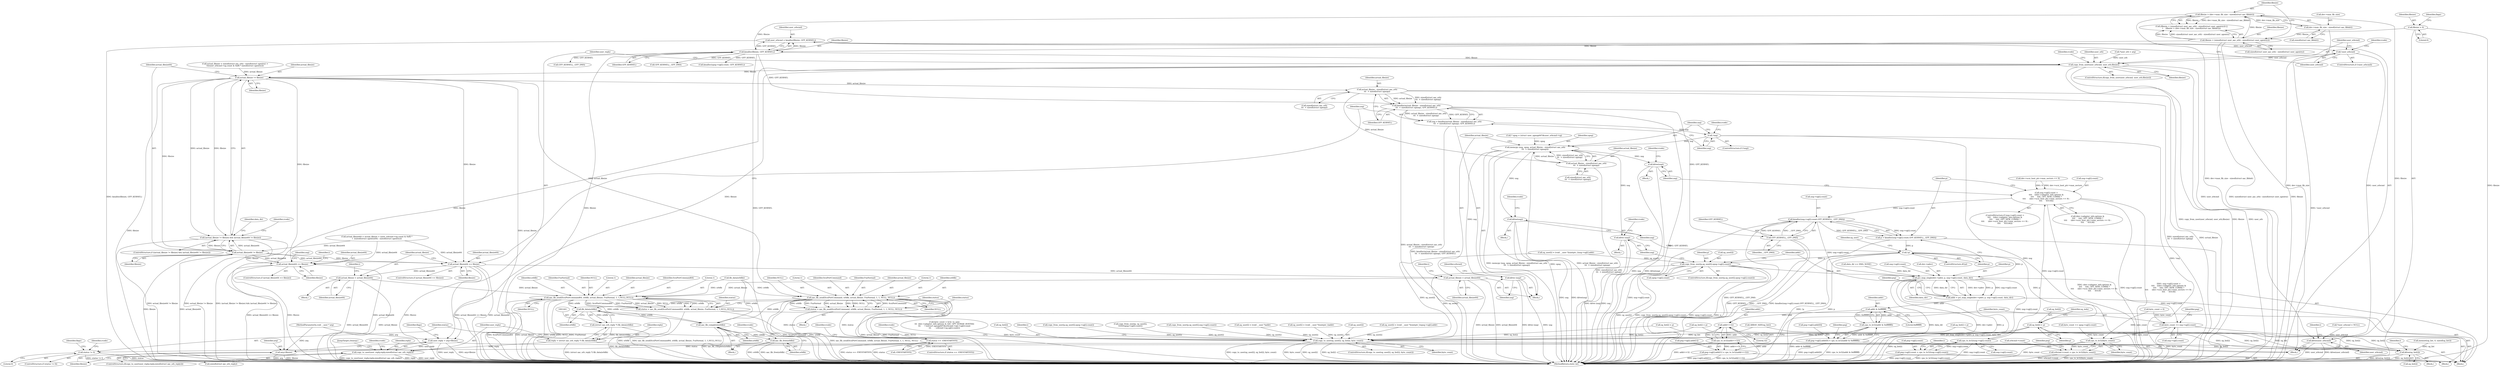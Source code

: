 digraph "0_linux_b4789b8e6be3151a955ade74872822f30e8cd914@API" {
"1000252" [label="(Call,user_srbcmd = kmalloc(fibsize, GFP_KERNEL))"];
"1000254" [label="(Call,kmalloc(fibsize, GFP_KERNEL))"];
"1000238" [label="(Call,fibsize > (dev->max_fib_size - sizeof(struct aac_fibhdr)))"];
"1000231" [label="(Call,fibsize < (sizeof(struct user_aac_srb) - sizeof(struct user_sgentry)))"];
"1000136" [label="(Call,fibsize = 0)"];
"1000240" [label="(Call,dev->max_fib_size - sizeof(struct aac_fibhdr))"];
"1000258" [label="(Call,!user_srbcmd)"];
"1000267" [label="(Call,copy_from_user(user_srbcmd, user_srb,fibsize))"];
"1000277" [label="(Call,user_reply = arg+fibsize)"];
"1001445" [label="(Call,copy_to_user(user_reply,reply,sizeof(struct aac_srb_reply)))"];
"1000279" [label="(Call,arg+fibsize)"];
"1000432" [label="(Call,actual_fibsize != fibsize)"];
"1000431" [label="(Call,(actual_fibsize != fibsize) && (actual_fibsize64 != fibsize))"];
"1000435" [label="(Call,actual_fibsize64 != fibsize)"];
"1000491" [label="(Call,actual_fibsize64 == fibsize)"];
"1000495" [label="(Call,actual_fibsize = actual_fibsize64)"];
"1000944" [label="(Call,aac_fib_send(ScsiPortCommand64, srbfib, actual_fibsize, FsaNormal, 1, 1,NULL,NULL))"];
"1000942" [label="(Call,status = aac_fib_send(ScsiPortCommand64, srbfib, actual_fibsize, FsaNormal, 1, 1,NULL,NULL))"];
"1001356" [label="(Call,status == -ERESTARTSYS)"];
"1001367" [label="(Call,status != 0)"];
"1001442" [label="(Call,fib_data(srbfib))"];
"1001440" [label="(Call,(struct aac_srb_reply *) fib_data(srbfib))"];
"1001438" [label="(Call,reply = (struct aac_srb_reply *) fib_data(srbfib))"];
"1001479" [label="(Call,aac_fib_complete(srbfib))"];
"1001481" [label="(Call,aac_fib_free(srbfib))"];
"1000735" [label="(Call,actual_fibsize = actual_fibsize64)"];
"1000970" [label="(Call,actual_fibsize64 == fibsize)"];
"1000708" [label="(Call,actual_fibsize - sizeof(struct aac_srb)\n\t\t\t  + sizeof(struct sgmap))"];
"1000707" [label="(Call,kmalloc(actual_fibsize - sizeof(struct aac_srb)\n\t\t\t  + sizeof(struct sgmap), GFP_KERNEL))"];
"1000705" [label="(Call,usg = kmalloc(actual_fibsize - sizeof(struct aac_srb)\n\t\t\t  + sizeof(struct sgmap), GFP_KERNEL))"];
"1000717" [label="(Call,!usg)"];
"1000725" [label="(Call,memcpy (usg, upsg, actual_fibsize - sizeof(struct aac_srb)\n\t\t\t  + sizeof(struct sgmap)))"];
"1000778" [label="(Call,kfree(usg))"];
"1000802" [label="(Call,kfree(usg))"];
"1000851" [label="(Call,kfree (usg))"];
"1000926" [label="(Call,kfree (usg))"];
"1000795" [label="(Call,GFP_KERNEL|__GFP_DMA)"];
"1000787" [label="(Call,kmalloc(usg->sg[i].count,GFP_KERNEL|__GFP_DMA))"];
"1000785" [label="(Call,p = kmalloc(usg->sg[i].count,GFP_KERNEL|__GFP_DMA))"];
"1000799" [label="(Call,!p)"];
"1000824" [label="(Call,sg_list[i] = p)"];
"1001424" [label="(Call,copy_to_user(sg_user[i], sg_list[i], byte_count))"];
"1001469" [label="(Call,kfree(sg_list[i]))"];
"1000838" [label="(Call,copy_from_user(p,sg_user[i],upsg->sg[i].count))"];
"1000860" [label="(Call,pci_map_single(dev->pdev, p, usg->sg[i].count, data_dir))"];
"1000858" [label="(Call,addr = pci_map_single(dev->pdev, p, usg->sg[i].count, data_dir))"];
"1000884" [label="(Call,addr & 0xffffffff)"];
"1000883" [label="(Call,cpu_to_le32(addr & 0xffffffff))"];
"1000873" [label="(Call,psg->sg[i].addr[0] = cpu_to_le32(addr & 0xffffffff))"];
"1000898" [label="(Call,addr>>32)"];
"1000897" [label="(Call,cpu_to_le32(addr>>32))"];
"1000887" [label="(Call,psg->sg[i].addr[1] = cpu_to_le32(addr>>32))"];
"1000901" [label="(Call,byte_count += usg->sg[i].count)"];
"1000932" [label="(Call,cpu_to_le32(byte_count))"];
"1000928" [label="(Call,srbcmd->count = cpu_to_le32(byte_count))"];
"1000918" [label="(Call,cpu_to_le32(usg->sg[i].count))"];
"1000753" [label="(Call,usg->sg[i].count >\n\t\t\t\t    ((dev->adapter_info.options &\n\t\t\t\t     AAC_OPT_NEW_COMM) ?\n\t\t\t\t      (dev->scsi_host_ptr->max_sectors << 9) :\n\t\t\t\t      65536))"];
"1000910" [label="(Call,psg->sg[i].count = cpu_to_le32(usg->sg[i].count))"];
"1000728" [label="(Call,actual_fibsize - sizeof(struct aac_srb)\n\t\t\t  + sizeof(struct sgmap))"];
"1001346" [label="(Call,aac_fib_send(ScsiPortCommand, srbfib, actual_fibsize, FsaNormal, 1, 1, NULL, NULL))"];
"1001344" [label="(Call,status = aac_fib_send(ScsiPortCommand, srbfib, actual_fibsize, FsaNormal, 1, 1, NULL, NULL))"];
"1001457" [label="(Call,kfree(user_srbcmd))"];
"1000976" [label="(Identifier,usg)"];
"1000761" [label="(Call,(dev->adapter_info.options &\n\t\t\t\t     AAC_OPT_NEW_COMM) ?\n\t\t\t\t      (dev->scsi_host_ptr->max_sectors << 9) :\n\t\t\t\t      65536)"];
"1000230" [label="(Call,(fibsize < (sizeof(struct user_aac_srb) - sizeof(struct user_sgentry))) ||\n\t    (fibsize > (dev->max_fib_size - sizeof(struct aac_fibhdr))))"];
"1000490" [label="(ControlStructure,if (actual_fibsize64 == fibsize))"];
"1000753" [label="(Call,usg->sg[i].count >\n\t\t\t\t    ((dev->adapter_info.options &\n\t\t\t\t     AAC_OPT_NEW_COMM) ?\n\t\t\t\t      (dev->scsi_host_ptr->max_sectors << 9) :\n\t\t\t\t      65536))"];
"1000232" [label="(Identifier,fibsize)"];
"1001351" [label="(Literal,1)"];
"1000256" [label="(Identifier,GFP_KERNEL)"];
"1000141" [label="(Identifier,flags)"];
"1001452" [label="(Identifier,rcode)"];
"1000267" [label="(Call,copy_from_user(user_srbcmd, user_srb,fibsize))"];
"1000801" [label="(Block,)"];
"1000850" [label="(Block,)"];
"1000969" [label="(ControlStructure,if (actual_fibsize64 == fibsize))"];
"1000839" [label="(Identifier,p)"];
"1000777" [label="(Block,)"];
"1000811" [label="(Identifier,sg_user)"];
"1000703" [label="(Block,)"];
"1000206" [label="(Call,fib_data(srbfib))"];
"1000902" [label="(Identifier,byte_count)"];
"1001378" [label="(Identifier,flags)"];
"1000437" [label="(Identifier,fibsize)"];
"1001362" [label="(Identifier,rcode)"];
"1000717" [label="(Call,!usg)"];
"1000258" [label="(Call,!user_srbcmd)"];
"1000252" [label="(Call,user_srbcmd = kmalloc(fibsize, GFP_KERNEL))"];
"1000843" [label="(Call,upsg->sg[i].count)"];
"1001368" [label="(Identifier,status)"];
"1000926" [label="(Call,kfree (usg))"];
"1001468" [label="(Block,)"];
"1000130" [label="(Call,*user_srb = arg)"];
"1000495" [label="(Call,actual_fibsize = actual_fibsize64)"];
"1000500" [label="(Identifier,i)"];
"1000954" [label="(Block,)"];
"1000728" [label="(Call,actual_fibsize - sizeof(struct aac_srb)\n\t\t\t  + sizeof(struct sgmap))"];
"1001470" [label="(Call,sg_list[i])"];
"1000840" [label="(Call,sg_user[i])"];
"1000769" [label="(Call,dev->scsi_host_ptr->max_sectors << 9)"];
"1000903" [label="(Call,usg->sg[i].count)"];
"1000395" [label="(Call,actual_fibsize = sizeof(struct aac_srb) - sizeof(struct sgentry) +\n\t\t((user_srbcmd->sg.count & 0xff) * sizeof(struct sgentry)))"];
"1000266" [label="(ControlStructure,if(copy_from_user(user_srbcmd, user_srb,fibsize)))"];
"1000241" [label="(Call,dev->max_fib_size)"];
"1001262" [label="(Call,copy_from_user(p, sg_user[i],\n\t\t\t\t\t\t\tupsg->sg[i].count))"];
"1000716" [label="(ControlStructure,if (!usg))"];
"1001428" [label="(Call,sg_list[i])"];
"1000800" [label="(Identifier,p)"];
"1001443" [label="(Identifier,srbfib)"];
"1000830" [label="(Identifier,sg_indx)"];
"1000947" [label="(Identifier,actual_fibsize)"];
"1000460" [label="(Call,byte_count = 0)"];
"1000553" [label="(Call,GFP_KERNEL|__GFP_DMA)"];
"1000137" [label="(Identifier,fibsize)"];
"1000901" [label="(Call,byte_count += usg->sg[i].count)"];
"1000883" [label="(Call,cpu_to_le32(addr & 0xffffffff))"];
"1000231" [label="(Call,fibsize < (sizeof(struct user_aac_srb) - sizeof(struct user_sgentry)))"];
"1000239" [label="(Identifier,fibsize)"];
"1001372" [label="(Identifier,rcode)"];
"1000952" [label="(Identifier,NULL)"];
"1000797" [label="(Identifier,__GFP_DMA)"];
"1000473" [label="(Call,* upsg = (struct user_sgmap64*)&user_srbcmd->sg)"];
"1001438" [label="(Call,reply = (struct aac_srb_reply *) fib_data(srbfib))"];
"1000270" [label="(Identifier,fibsize)"];
"1001366" [label="(ControlStructure,if (status != 0))"];
"1000887" [label="(Call,psg->sg[i].addr[1] = cpu_to_le32(addr>>32))"];
"1000824" [label="(Call,sg_list[i] = p)"];
"1000918" [label="(Call,cpu_to_le32(usg->sg[i].count))"];
"1000126" [label="(Call,*user_srbcmd = NULL)"];
"1000872" [label="(Identifier,data_dir)"];
"1000852" [label="(Identifier,usg)"];
"1000858" [label="(Call,addr = pci_map_single(dev->pdev, p, usg->sg[i].count, data_dir))"];
"1000735" [label="(Call,actual_fibsize = actual_fibsize64)"];
"1001467" [label="(Identifier,i)"];
"1000809" [label="(Call,sg_user[i] = (void __user *)(uintptr_t)usg->sg[i].addr)"];
"1001447" [label="(Identifier,reply)"];
"1001248" [label="(Call,sg_list[i] = p)"];
"1000873" [label="(Call,psg->sg[i].addr[0] = cpu_to_le32(addr & 0xffffffff))"];
"1000885" [label="(Identifier,addr)"];
"1000255" [label="(Identifier,fibsize)"];
"1001457" [label="(Call,kfree(user_srbcmd))"];
"1001448" [label="(Call,sizeof(struct aac_srb_reply))"];
"1000435" [label="(Call,actual_fibsize64 != fibsize)"];
"1000726" [label="(Identifier,usg)"];
"1001423" [label="(ControlStructure,if(copy_to_user(sg_user[i], sg_list[i], byte_count)))"];
"1000754" [label="(Call,usg->sg[i].count)"];
"1000860" [label="(Call,pci_map_single(dev->pdev, p, usg->sg[i].count, data_dir))"];
"1000706" [label="(Identifier,usg)"];
"1000434" [label="(Identifier,fibsize)"];
"1001344" [label="(Call,status = aac_fib_send(ScsiPortCommand, srbfib, actual_fibsize, FsaNormal, 1, 1, NULL, NULL))"];
"1000727" [label="(Identifier,upsg)"];
"1000436" [label="(Identifier,actual_fibsize64)"];
"1000945" [label="(Identifier,ScsiPortCommand64)"];
"1001456" [label="(JumpTarget,cleanup:)"];
"1001170" [label="(Identifier,i)"];
"1000892" [label="(Identifier,psg)"];
"1000278" [label="(Identifier,user_reply)"];
"1000269" [label="(Identifier,user_srb)"];
"1000950" [label="(Literal,1)"];
"1001391" [label="(Call,byte_count = le32_to_cpu(\n\t\t\t  (dev->adapter_info.options & AAC_OPT_SGMAP_HOST64)\n\t\t\t      ? ((struct sgmap64*)&srbcmd->sg)->sg[i].count\n\t\t\t      : srbcmd->sg.sg[i].count))"];
"1000240" [label="(Call,dev->max_fib_size - sizeof(struct aac_fibhdr))"];
"1001348" [label="(Identifier,srbfib)"];
"1000707" [label="(Call,kmalloc(actual_fibsize - sizeof(struct aac_srb)\n\t\t\t  + sizeof(struct sgmap), GFP_KERNEL))"];
"1000971" [label="(Identifier,actual_fibsize64)"];
"1000718" [label="(Identifier,usg)"];
"1000752" [label="(ControlStructure,if (usg->sg[i].count >\n\t\t\t\t    ((dev->adapter_info.options &\n\t\t\t\t     AAC_OPT_NEW_COMM) ?\n\t\t\t\t      (dev->scsi_host_ptr->max_sectors << 9) :\n\t\t\t\t      65536)))"];
"1000927" [label="(Identifier,usg)"];
"1000433" [label="(Identifier,actual_fibsize)"];
"1000825" [label="(Call,sg_list[i])"];
"1001215" [label="(Call,kmalloc(upsg->sg[i].count, GFP_KERNEL))"];
"1001035" [label="(Call,GFP_KERNEL|__GFP_DMA)"];
"1001356" [label="(Call,status == -ERESTARTSYS)"];
"1000779" [label="(Identifier,usg)"];
"1000878" [label="(Identifier,psg)"];
"1000884" [label="(Call,addr & 0xffffffff)"];
"1000919" [label="(Call,usg->sg[i].count)"];
"1001345" [label="(Identifier,status)"];
"1000208" [label="(Call,memset(sg_list, 0, sizeof(sg_list)))"];
"1000859" [label="(Identifier,addr)"];
"1000725" [label="(Call,memcpy (usg, upsg, actual_fibsize - sizeof(struct aac_srb)\n\t\t\t  + sizeof(struct sgmap)))"];
"1000932" [label="(Call,cpu_to_le32(byte_count))"];
"1000864" [label="(Identifier,p)"];
"1000802" [label="(Call,kfree(usg))"];
"1001481" [label="(Call,aac_fib_free(srbfib))"];
"1000602" [label="(Call,sg_list[i] = p)"];
"1000492" [label="(Identifier,actual_fibsize64)"];
"1000928" [label="(Call,srbcmd->count = cpu_to_le32(byte_count))"];
"1000244" [label="(Call,sizeof(struct aac_fibhdr))"];
"1000748" [label="(Identifier,i)"];
"1001444" [label="(ControlStructure,if(copy_to_user(user_reply,reply,sizeof(struct aac_srb_reply))))"];
"1000233" [label="(Call,sizeof(struct user_aac_srb) - sizeof(struct user_sgentry))"];
"1001353" [label="(Identifier,NULL)"];
"1001484" [label="(Identifier,rcode)"];
"1001389" [label="(Identifier,i)"];
"1000874" [label="(Call,psg->sg[i].addr[0])"];
"1000886" [label="(Literal,0xffffffff)"];
"1000447" [label="(Identifier,data_dir)"];
"1000493" [label="(Identifier,fibsize)"];
"1000828" [label="(Identifier,p)"];
"1000283" [label="(Identifier,flags)"];
"1000497" [label="(Identifier,actual_fibsize64)"];
"1000431" [label="(Call,(actual_fibsize != fibsize) && (actual_fibsize64 != fibsize))"];
"1000277" [label="(Call,user_reply = arg+fibsize)"];
"1000446" [label="(Call,data_dir == DMA_NONE)"];
"1000737" [label="(Identifier,actual_fibsize64)"];
"1000710" [label="(Call,sizeof(struct aac_srb)\n\t\t\t  + sizeof(struct sgmap))"];
"1000942" [label="(Call,status = aac_fib_send(ScsiPortCommand64, srbfib, actual_fibsize, FsaNormal, 1, 1,NULL,NULL))"];
"1001458" [label="(Identifier,user_srbcmd)"];
"1001445" [label="(Call,copy_to_user(user_reply,reply,sizeof(struct aac_srb_reply)))"];
"1000494" [label="(Block,)"];
"1001357" [label="(Identifier,status)"];
"1000709" [label="(Identifier,actual_fibsize)"];
"1000749" [label="(Block,)"];
"1000616" [label="(Call,copy_from_user(p,sg_user[i],upsg->sg[i].count))"];
"1001358" [label="(Call,-ERESTARTSYS)"];
"1000788" [label="(Call,usg->sg[i].count)"];
"1000787" [label="(Call,kmalloc(usg->sg[i].count,GFP_KERNEL|__GFP_DMA))"];
"1000268" [label="(Identifier,user_srbcmd)"];
"1000238" [label="(Call,fibsize > (dev->max_fib_size - sizeof(struct aac_fibhdr)))"];
"1000838" [label="(Call,copy_from_user(p,sg_user[i],upsg->sg[i].count))"];
"1001446" [label="(Identifier,user_reply)"];
"1000262" [label="(Identifier,rcode)"];
"1000387" [label="(Call,ARRAY_SIZE(sg_list))"];
"1000946" [label="(Identifier,srbfib)"];
"1001096" [label="(Call,copy_from_user(p,sg_user[i],usg->sg[i].count))"];
"1001482" [label="(Identifier,srbfib)"];
"1000795" [label="(Call,GFP_KERNEL|__GFP_DMA)"];
"1001352" [label="(Literal,1)"];
"1000259" [label="(Identifier,user_srbcmd)"];
"1000257" [label="(ControlStructure,if (!user_srbcmd))"];
"1000914" [label="(Identifier,psg)"];
"1001347" [label="(Identifier,ScsiPortCommand)"];
"1001439" [label="(Identifier,reply)"];
"1000136" [label="(Call,fibsize = 0)"];
"1000888" [label="(Call,psg->sg[i].addr[1])"];
"1001350" [label="(Identifier,FsaNormal)"];
"1000273" [label="(Identifier,rcode)"];
"1001082" [label="(Call,sg_list[i] = p)"];
"1000854" [label="(Identifier,rcode)"];
"1000897" [label="(Call,cpu_to_le32(addr>>32))"];
"1000279" [label="(Call,arg+fibsize)"];
"1000491" [label="(Call,actual_fibsize64 == fibsize)"];
"1000471" [label="(Block,)"];
"1001075" [label="(Call,sg_user[i] = (void __user *)addr)"];
"1001461" [label="(Identifier,i)"];
"1000118" [label="(Block,)"];
"1000805" [label="(Identifier,rcode)"];
"1000281" [label="(Identifier,fibsize)"];
"1001369" [label="(Literal,0)"];
"1000936" [label="(Identifier,psg)"];
"1000803" [label="(Identifier,usg)"];
"1000778" [label="(Call,kfree(usg))"];
"1000138" [label="(Literal,0)"];
"1000944" [label="(Call,aac_fib_send(ScsiPortCommand64, srbfib, actual_fibsize, FsaNormal, 1, 1,NULL,NULL))"];
"1001424" [label="(Call,copy_to_user(sg_user[i], sg_list[i], byte_count))"];
"1001478" [label="(Block,)"];
"1000798" [label="(ControlStructure,if(!p))"];
"1000898" [label="(Call,addr>>32)"];
"1000593" [label="(Call,sg_user[i] = (void __user *)(uintptr_t)addr)"];
"1000413" [label="(Call,actual_fibsize64 = actual_fibsize + (user_srbcmd->sg.count & 0xff) *\n\t  (sizeof(struct sgentry64) - sizeof(struct sgentry)))"];
"1001349" [label="(Identifier,actual_fibsize)"];
"1001469" [label="(Call,kfree(sg_list[i]))"];
"1000496" [label="(Identifier,actual_fibsize)"];
"1000796" [label="(Identifier,GFP_KERNEL)"];
"1000900" [label="(Literal,32)"];
"1001431" [label="(Identifier,byte_count)"];
"1000948" [label="(Identifier,FsaNormal)"];
"1001479" [label="(Call,aac_fib_complete(srbfib))"];
"1000930" [label="(Identifier,srbcmd)"];
"1001346" [label="(Call,aac_fib_send(ScsiPortCommand, srbfib, actual_fibsize, FsaNormal, 1, 1, NULL, NULL))"];
"1000837" [label="(ControlStructure,if(copy_from_user(p,sg_user[i],upsg->sg[i].count)))"];
"1000929" [label="(Call,srbcmd->count)"];
"1001440" [label="(Call,(struct aac_srb_reply *) fib_data(srbfib))"];
"1000972" [label="(Identifier,fibsize)"];
"1000851" [label="(Call,kfree (usg))"];
"1000865" [label="(Call,usg->sg[i].count)"];
"1000910" [label="(Call,psg->sg[i].count = cpu_to_le32(usg->sg[i].count))"];
"1000280" [label="(Identifier,arg)"];
"1000740" [label="(Identifier,i)"];
"1001425" [label="(Call,sg_user[i])"];
"1001442" [label="(Call,fib_data(srbfib))"];
"1000786" [label="(Identifier,p)"];
"1001485" [label="(MethodReturn,static int)"];
"1001355" [label="(ControlStructure,if (status == -ERESTARTSYS))"];
"1000253" [label="(Identifier,user_srbcmd)"];
"1000117" [label="(MethodParameterIn,void __user * arg)"];
"1000736" [label="(Identifier,actual_fibsize)"];
"1000799" [label="(Call,!p)"];
"1001354" [label="(Identifier,NULL)"];
"1001367" [label="(Call,status != 0)"];
"1000785" [label="(Call,p = kmalloc(usg->sg[i].count,GFP_KERNEL|__GFP_DMA))"];
"1000254" [label="(Call,kmalloc(fibsize, GFP_KERNEL))"];
"1001233" [label="(Call,sg_user[i] = (void __user *)(uintptr_t)upsg->sg[i].addr)"];
"1000705" [label="(Call,usg = kmalloc(actual_fibsize - sizeof(struct aac_srb)\n\t\t\t  + sizeof(struct sgmap), GFP_KERNEL))"];
"1001434" [label="(Identifier,rcode)"];
"1000440" [label="(Identifier,rcode)"];
"1000677" [label="(Call,byte_count += upsg->sg[i].count)"];
"1000970" [label="(Call,actual_fibsize64 == fibsize)"];
"1000943" [label="(Identifier,status)"];
"1000729" [label="(Identifier,actual_fibsize)"];
"1000933" [label="(Identifier,byte_count)"];
"1000911" [label="(Call,psg->sg[i].count)"];
"1000899" [label="(Identifier,addr)"];
"1000861" [label="(Call,dev->pdev)"];
"1000730" [label="(Call,sizeof(struct aac_srb)\n\t\t\t  + sizeof(struct sgmap))"];
"1000430" [label="(ControlStructure,if ((actual_fibsize != fibsize) && (actual_fibsize64 != fibsize)))"];
"1000951" [label="(Identifier,NULL)"];
"1000715" [label="(Identifier,GFP_KERNEL)"];
"1001480" [label="(Identifier,srbfib)"];
"1000721" [label="(Identifier,rcode)"];
"1000781" [label="(Identifier,rcode)"];
"1000432" [label="(Call,actual_fibsize != fibsize)"];
"1000949" [label="(Literal,1)"];
"1000708" [label="(Call,actual_fibsize - sizeof(struct aac_srb)\n\t\t\t  + sizeof(struct sgmap))"];
"1000252" -> "1000118"  [label="AST: "];
"1000252" -> "1000254"  [label="CFG: "];
"1000253" -> "1000252"  [label="AST: "];
"1000254" -> "1000252"  [label="AST: "];
"1000259" -> "1000252"  [label="CFG: "];
"1000252" -> "1001485"  [label="DDG: kmalloc(fibsize, GFP_KERNEL)"];
"1000254" -> "1000252"  [label="DDG: fibsize"];
"1000254" -> "1000252"  [label="DDG: GFP_KERNEL"];
"1000252" -> "1000258"  [label="DDG: user_srbcmd"];
"1000254" -> "1000256"  [label="CFG: "];
"1000255" -> "1000254"  [label="AST: "];
"1000256" -> "1000254"  [label="AST: "];
"1000254" -> "1001485"  [label="DDG: fibsize"];
"1000254" -> "1001485"  [label="DDG: GFP_KERNEL"];
"1000238" -> "1000254"  [label="DDG: fibsize"];
"1000231" -> "1000254"  [label="DDG: fibsize"];
"1000254" -> "1000267"  [label="DDG: fibsize"];
"1000254" -> "1000553"  [label="DDG: GFP_KERNEL"];
"1000254" -> "1000707"  [label="DDG: GFP_KERNEL"];
"1000254" -> "1001035"  [label="DDG: GFP_KERNEL"];
"1000254" -> "1001215"  [label="DDG: GFP_KERNEL"];
"1000238" -> "1000230"  [label="AST: "];
"1000238" -> "1000240"  [label="CFG: "];
"1000239" -> "1000238"  [label="AST: "];
"1000240" -> "1000238"  [label="AST: "];
"1000230" -> "1000238"  [label="CFG: "];
"1000238" -> "1001485"  [label="DDG: fibsize"];
"1000238" -> "1001485"  [label="DDG: dev->max_fib_size - sizeof(struct aac_fibhdr)"];
"1000238" -> "1000230"  [label="DDG: fibsize"];
"1000238" -> "1000230"  [label="DDG: dev->max_fib_size - sizeof(struct aac_fibhdr)"];
"1000231" -> "1000238"  [label="DDG: fibsize"];
"1000240" -> "1000238"  [label="DDG: dev->max_fib_size"];
"1000231" -> "1000230"  [label="AST: "];
"1000231" -> "1000233"  [label="CFG: "];
"1000232" -> "1000231"  [label="AST: "];
"1000233" -> "1000231"  [label="AST: "];
"1000239" -> "1000231"  [label="CFG: "];
"1000230" -> "1000231"  [label="CFG: "];
"1000231" -> "1001485"  [label="DDG: sizeof(struct user_aac_srb) - sizeof(struct user_sgentry)"];
"1000231" -> "1001485"  [label="DDG: fibsize"];
"1000231" -> "1000230"  [label="DDG: fibsize"];
"1000231" -> "1000230"  [label="DDG: sizeof(struct user_aac_srb) - sizeof(struct user_sgentry)"];
"1000136" -> "1000231"  [label="DDG: fibsize"];
"1000136" -> "1000118"  [label="AST: "];
"1000136" -> "1000138"  [label="CFG: "];
"1000137" -> "1000136"  [label="AST: "];
"1000138" -> "1000136"  [label="AST: "];
"1000141" -> "1000136"  [label="CFG: "];
"1000136" -> "1001485"  [label="DDG: fibsize"];
"1000240" -> "1000244"  [label="CFG: "];
"1000241" -> "1000240"  [label="AST: "];
"1000244" -> "1000240"  [label="AST: "];
"1000240" -> "1001485"  [label="DDG: dev->max_fib_size"];
"1000258" -> "1000257"  [label="AST: "];
"1000258" -> "1000259"  [label="CFG: "];
"1000259" -> "1000258"  [label="AST: "];
"1000262" -> "1000258"  [label="CFG: "];
"1000268" -> "1000258"  [label="CFG: "];
"1000258" -> "1001485"  [label="DDG: !user_srbcmd"];
"1000258" -> "1000267"  [label="DDG: user_srbcmd"];
"1000258" -> "1001457"  [label="DDG: user_srbcmd"];
"1000267" -> "1000266"  [label="AST: "];
"1000267" -> "1000270"  [label="CFG: "];
"1000268" -> "1000267"  [label="AST: "];
"1000269" -> "1000267"  [label="AST: "];
"1000270" -> "1000267"  [label="AST: "];
"1000273" -> "1000267"  [label="CFG: "];
"1000278" -> "1000267"  [label="CFG: "];
"1000267" -> "1001485"  [label="DDG: user_srb"];
"1000267" -> "1001485"  [label="DDG: copy_from_user(user_srbcmd, user_srb,fibsize)"];
"1000267" -> "1001485"  [label="DDG: fibsize"];
"1000130" -> "1000267"  [label="DDG: user_srb"];
"1000267" -> "1000277"  [label="DDG: fibsize"];
"1000267" -> "1000279"  [label="DDG: fibsize"];
"1000267" -> "1000432"  [label="DDG: fibsize"];
"1000267" -> "1001457"  [label="DDG: user_srbcmd"];
"1000277" -> "1000118"  [label="AST: "];
"1000277" -> "1000279"  [label="CFG: "];
"1000278" -> "1000277"  [label="AST: "];
"1000279" -> "1000277"  [label="AST: "];
"1000283" -> "1000277"  [label="CFG: "];
"1000277" -> "1001485"  [label="DDG: user_reply"];
"1000277" -> "1001485"  [label="DDG: arg+fibsize"];
"1000117" -> "1000277"  [label="DDG: arg"];
"1000277" -> "1001445"  [label="DDG: user_reply"];
"1001445" -> "1001444"  [label="AST: "];
"1001445" -> "1001448"  [label="CFG: "];
"1001446" -> "1001445"  [label="AST: "];
"1001447" -> "1001445"  [label="AST: "];
"1001448" -> "1001445"  [label="AST: "];
"1001452" -> "1001445"  [label="CFG: "];
"1001456" -> "1001445"  [label="CFG: "];
"1001445" -> "1001485"  [label="DDG: copy_to_user(user_reply,reply,sizeof(struct aac_srb_reply))"];
"1001445" -> "1001485"  [label="DDG: reply"];
"1001445" -> "1001485"  [label="DDG: user_reply"];
"1001438" -> "1001445"  [label="DDG: reply"];
"1000279" -> "1000281"  [label="CFG: "];
"1000280" -> "1000279"  [label="AST: "];
"1000281" -> "1000279"  [label="AST: "];
"1000279" -> "1001485"  [label="DDG: arg"];
"1000279" -> "1001485"  [label="DDG: fibsize"];
"1000117" -> "1000279"  [label="DDG: arg"];
"1000432" -> "1000431"  [label="AST: "];
"1000432" -> "1000434"  [label="CFG: "];
"1000433" -> "1000432"  [label="AST: "];
"1000434" -> "1000432"  [label="AST: "];
"1000436" -> "1000432"  [label="CFG: "];
"1000431" -> "1000432"  [label="CFG: "];
"1000432" -> "1001485"  [label="DDG: fibsize"];
"1000432" -> "1001485"  [label="DDG: actual_fibsize"];
"1000432" -> "1000431"  [label="DDG: actual_fibsize"];
"1000432" -> "1000431"  [label="DDG: fibsize"];
"1000395" -> "1000432"  [label="DDG: actual_fibsize"];
"1000432" -> "1000435"  [label="DDG: fibsize"];
"1000432" -> "1000491"  [label="DDG: fibsize"];
"1000432" -> "1000708"  [label="DDG: actual_fibsize"];
"1000432" -> "1000970"  [label="DDG: fibsize"];
"1000432" -> "1001346"  [label="DDG: actual_fibsize"];
"1000431" -> "1000430"  [label="AST: "];
"1000431" -> "1000435"  [label="CFG: "];
"1000435" -> "1000431"  [label="AST: "];
"1000440" -> "1000431"  [label="CFG: "];
"1000447" -> "1000431"  [label="CFG: "];
"1000431" -> "1001485"  [label="DDG: actual_fibsize != fibsize"];
"1000431" -> "1001485"  [label="DDG: (actual_fibsize != fibsize) && (actual_fibsize64 != fibsize)"];
"1000431" -> "1001485"  [label="DDG: actual_fibsize64 != fibsize"];
"1000435" -> "1000431"  [label="DDG: actual_fibsize64"];
"1000435" -> "1000431"  [label="DDG: fibsize"];
"1000435" -> "1000437"  [label="CFG: "];
"1000436" -> "1000435"  [label="AST: "];
"1000437" -> "1000435"  [label="AST: "];
"1000435" -> "1001485"  [label="DDG: actual_fibsize64"];
"1000435" -> "1001485"  [label="DDG: fibsize"];
"1000413" -> "1000435"  [label="DDG: actual_fibsize64"];
"1000435" -> "1000491"  [label="DDG: actual_fibsize64"];
"1000435" -> "1000491"  [label="DDG: fibsize"];
"1000435" -> "1000970"  [label="DDG: actual_fibsize64"];
"1000435" -> "1000970"  [label="DDG: fibsize"];
"1000491" -> "1000490"  [label="AST: "];
"1000491" -> "1000493"  [label="CFG: "];
"1000492" -> "1000491"  [label="AST: "];
"1000493" -> "1000491"  [label="AST: "];
"1000496" -> "1000491"  [label="CFG: "];
"1000706" -> "1000491"  [label="CFG: "];
"1000491" -> "1001485"  [label="DDG: fibsize"];
"1000491" -> "1001485"  [label="DDG: actual_fibsize64 == fibsize"];
"1000491" -> "1001485"  [label="DDG: actual_fibsize64"];
"1000413" -> "1000491"  [label="DDG: actual_fibsize64"];
"1000491" -> "1000495"  [label="DDG: actual_fibsize64"];
"1000491" -> "1000735"  [label="DDG: actual_fibsize64"];
"1000495" -> "1000494"  [label="AST: "];
"1000495" -> "1000497"  [label="CFG: "];
"1000496" -> "1000495"  [label="AST: "];
"1000497" -> "1000495"  [label="AST: "];
"1000500" -> "1000495"  [label="CFG: "];
"1000495" -> "1001485"  [label="DDG: actual_fibsize"];
"1000495" -> "1001485"  [label="DDG: actual_fibsize64"];
"1000495" -> "1000944"  [label="DDG: actual_fibsize"];
"1000944" -> "1000942"  [label="AST: "];
"1000944" -> "1000952"  [label="CFG: "];
"1000945" -> "1000944"  [label="AST: "];
"1000946" -> "1000944"  [label="AST: "];
"1000947" -> "1000944"  [label="AST: "];
"1000948" -> "1000944"  [label="AST: "];
"1000949" -> "1000944"  [label="AST: "];
"1000950" -> "1000944"  [label="AST: "];
"1000951" -> "1000944"  [label="AST: "];
"1000952" -> "1000944"  [label="AST: "];
"1000942" -> "1000944"  [label="CFG: "];
"1000944" -> "1001485"  [label="DDG: srbfib"];
"1000944" -> "1001485"  [label="DDG: NULL"];
"1000944" -> "1001485"  [label="DDG: FsaNormal"];
"1000944" -> "1001485"  [label="DDG: ScsiPortCommand64"];
"1000944" -> "1001485"  [label="DDG: actual_fibsize"];
"1000944" -> "1000942"  [label="DDG: ScsiPortCommand64"];
"1000944" -> "1000942"  [label="DDG: FsaNormal"];
"1000944" -> "1000942"  [label="DDG: actual_fibsize"];
"1000944" -> "1000942"  [label="DDG: NULL"];
"1000944" -> "1000942"  [label="DDG: 1"];
"1000944" -> "1000942"  [label="DDG: srbfib"];
"1000206" -> "1000944"  [label="DDG: srbfib"];
"1000735" -> "1000944"  [label="DDG: actual_fibsize"];
"1000944" -> "1001442"  [label="DDG: srbfib"];
"1000944" -> "1001479"  [label="DDG: srbfib"];
"1000942" -> "1000471"  [label="AST: "];
"1000943" -> "1000942"  [label="AST: "];
"1001357" -> "1000942"  [label="CFG: "];
"1000942" -> "1001485"  [label="DDG: aac_fib_send(ScsiPortCommand64, srbfib, actual_fibsize, FsaNormal, 1, 1,NULL,NULL)"];
"1000942" -> "1001356"  [label="DDG: status"];
"1001356" -> "1001355"  [label="AST: "];
"1001356" -> "1001358"  [label="CFG: "];
"1001357" -> "1001356"  [label="AST: "];
"1001358" -> "1001356"  [label="AST: "];
"1001362" -> "1001356"  [label="CFG: "];
"1001368" -> "1001356"  [label="CFG: "];
"1001356" -> "1001485"  [label="DDG: status"];
"1001356" -> "1001485"  [label="DDG: status == -ERESTARTSYS"];
"1001344" -> "1001356"  [label="DDG: status"];
"1001358" -> "1001356"  [label="DDG: ERESTARTSYS"];
"1001356" -> "1001367"  [label="DDG: status"];
"1001367" -> "1001366"  [label="AST: "];
"1001367" -> "1001369"  [label="CFG: "];
"1001368" -> "1001367"  [label="AST: "];
"1001369" -> "1001367"  [label="AST: "];
"1001372" -> "1001367"  [label="CFG: "];
"1001378" -> "1001367"  [label="CFG: "];
"1001367" -> "1001485"  [label="DDG: status != 0"];
"1001367" -> "1001485"  [label="DDG: status"];
"1001442" -> "1001440"  [label="AST: "];
"1001442" -> "1001443"  [label="CFG: "];
"1001443" -> "1001442"  [label="AST: "];
"1001440" -> "1001442"  [label="CFG: "];
"1001442" -> "1001485"  [label="DDG: srbfib"];
"1001442" -> "1001440"  [label="DDG: srbfib"];
"1001346" -> "1001442"  [label="DDG: srbfib"];
"1001442" -> "1001479"  [label="DDG: srbfib"];
"1001440" -> "1001438"  [label="AST: "];
"1001441" -> "1001440"  [label="AST: "];
"1001438" -> "1001440"  [label="CFG: "];
"1001440" -> "1001485"  [label="DDG: fib_data(srbfib)"];
"1001440" -> "1001438"  [label="DDG: fib_data(srbfib)"];
"1001438" -> "1000118"  [label="AST: "];
"1001439" -> "1001438"  [label="AST: "];
"1001446" -> "1001438"  [label="CFG: "];
"1001438" -> "1001485"  [label="DDG: (struct aac_srb_reply *) fib_data(srbfib)"];
"1001479" -> "1001478"  [label="AST: "];
"1001479" -> "1001480"  [label="CFG: "];
"1001480" -> "1001479"  [label="AST: "];
"1001482" -> "1001479"  [label="CFG: "];
"1001479" -> "1001485"  [label="DDG: aac_fib_complete(srbfib)"];
"1000206" -> "1001479"  [label="DDG: srbfib"];
"1001346" -> "1001479"  [label="DDG: srbfib"];
"1001479" -> "1001481"  [label="DDG: srbfib"];
"1001481" -> "1001478"  [label="AST: "];
"1001481" -> "1001482"  [label="CFG: "];
"1001482" -> "1001481"  [label="AST: "];
"1001484" -> "1001481"  [label="CFG: "];
"1001481" -> "1001485"  [label="DDG: aac_fib_free(srbfib)"];
"1001481" -> "1001485"  [label="DDG: srbfib"];
"1000735" -> "1000703"  [label="AST: "];
"1000735" -> "1000737"  [label="CFG: "];
"1000736" -> "1000735"  [label="AST: "];
"1000737" -> "1000735"  [label="AST: "];
"1000740" -> "1000735"  [label="CFG: "];
"1000735" -> "1001485"  [label="DDG: actual_fibsize64"];
"1000735" -> "1001485"  [label="DDG: actual_fibsize"];
"1000970" -> "1000969"  [label="AST: "];
"1000970" -> "1000972"  [label="CFG: "];
"1000971" -> "1000970"  [label="AST: "];
"1000972" -> "1000970"  [label="AST: "];
"1000976" -> "1000970"  [label="CFG: "];
"1001170" -> "1000970"  [label="CFG: "];
"1000970" -> "1001485"  [label="DDG: fibsize"];
"1000970" -> "1001485"  [label="DDG: actual_fibsize64"];
"1000970" -> "1001485"  [label="DDG: actual_fibsize64 == fibsize"];
"1000413" -> "1000970"  [label="DDG: actual_fibsize64"];
"1000708" -> "1000707"  [label="AST: "];
"1000708" -> "1000710"  [label="CFG: "];
"1000709" -> "1000708"  [label="AST: "];
"1000710" -> "1000708"  [label="AST: "];
"1000715" -> "1000708"  [label="CFG: "];
"1000708" -> "1001485"  [label="DDG: actual_fibsize"];
"1000708" -> "1001485"  [label="DDG: sizeof(struct aac_srb)\n\t\t\t  + sizeof(struct sgmap)"];
"1000708" -> "1000707"  [label="DDG: actual_fibsize"];
"1000708" -> "1000707"  [label="DDG: sizeof(struct aac_srb)\n\t\t\t  + sizeof(struct sgmap)"];
"1000708" -> "1000728"  [label="DDG: actual_fibsize"];
"1000707" -> "1000705"  [label="AST: "];
"1000707" -> "1000715"  [label="CFG: "];
"1000715" -> "1000707"  [label="AST: "];
"1000705" -> "1000707"  [label="CFG: "];
"1000707" -> "1001485"  [label="DDG: GFP_KERNEL"];
"1000707" -> "1001485"  [label="DDG: actual_fibsize - sizeof(struct aac_srb)\n\t\t\t  + sizeof(struct sgmap)"];
"1000707" -> "1000705"  [label="DDG: actual_fibsize - sizeof(struct aac_srb)\n\t\t\t  + sizeof(struct sgmap)"];
"1000707" -> "1000705"  [label="DDG: GFP_KERNEL"];
"1000707" -> "1000795"  [label="DDG: GFP_KERNEL"];
"1000705" -> "1000703"  [label="AST: "];
"1000706" -> "1000705"  [label="AST: "];
"1000718" -> "1000705"  [label="CFG: "];
"1000705" -> "1001485"  [label="DDG: kmalloc(actual_fibsize - sizeof(struct aac_srb)\n\t\t\t  + sizeof(struct sgmap), GFP_KERNEL)"];
"1000705" -> "1000717"  [label="DDG: usg"];
"1000717" -> "1000716"  [label="AST: "];
"1000717" -> "1000718"  [label="CFG: "];
"1000718" -> "1000717"  [label="AST: "];
"1000721" -> "1000717"  [label="CFG: "];
"1000726" -> "1000717"  [label="CFG: "];
"1000717" -> "1001485"  [label="DDG: !usg"];
"1000717" -> "1001485"  [label="DDG: usg"];
"1000717" -> "1000725"  [label="DDG: usg"];
"1000725" -> "1000703"  [label="AST: "];
"1000725" -> "1000728"  [label="CFG: "];
"1000726" -> "1000725"  [label="AST: "];
"1000727" -> "1000725"  [label="AST: "];
"1000728" -> "1000725"  [label="AST: "];
"1000736" -> "1000725"  [label="CFG: "];
"1000725" -> "1001485"  [label="DDG: upsg"];
"1000725" -> "1001485"  [label="DDG: memcpy (usg, upsg, actual_fibsize - sizeof(struct aac_srb)\n\t\t\t  + sizeof(struct sgmap))"];
"1000725" -> "1001485"  [label="DDG: actual_fibsize - sizeof(struct aac_srb)\n\t\t\t  + sizeof(struct sgmap)"];
"1000473" -> "1000725"  [label="DDG: upsg"];
"1000728" -> "1000725"  [label="DDG: actual_fibsize"];
"1000728" -> "1000725"  [label="DDG: sizeof(struct aac_srb)\n\t\t\t  + sizeof(struct sgmap)"];
"1000725" -> "1000778"  [label="DDG: usg"];
"1000725" -> "1000802"  [label="DDG: usg"];
"1000725" -> "1000851"  [label="DDG: usg"];
"1000725" -> "1000926"  [label="DDG: usg"];
"1000778" -> "1000777"  [label="AST: "];
"1000778" -> "1000779"  [label="CFG: "];
"1000779" -> "1000778"  [label="AST: "];
"1000781" -> "1000778"  [label="CFG: "];
"1000778" -> "1001485"  [label="DDG: kfree(usg)"];
"1000778" -> "1001485"  [label="DDG: usg"];
"1000802" -> "1000801"  [label="AST: "];
"1000802" -> "1000803"  [label="CFG: "];
"1000803" -> "1000802"  [label="AST: "];
"1000805" -> "1000802"  [label="CFG: "];
"1000802" -> "1001485"  [label="DDG: usg"];
"1000802" -> "1001485"  [label="DDG: kfree(usg)"];
"1000851" -> "1000850"  [label="AST: "];
"1000851" -> "1000852"  [label="CFG: "];
"1000852" -> "1000851"  [label="AST: "];
"1000854" -> "1000851"  [label="CFG: "];
"1000851" -> "1001485"  [label="DDG: kfree (usg)"];
"1000851" -> "1001485"  [label="DDG: usg"];
"1000926" -> "1000703"  [label="AST: "];
"1000926" -> "1000927"  [label="CFG: "];
"1000927" -> "1000926"  [label="AST: "];
"1000930" -> "1000926"  [label="CFG: "];
"1000926" -> "1001485"  [label="DDG: kfree (usg)"];
"1000926" -> "1001485"  [label="DDG: usg"];
"1000795" -> "1000787"  [label="AST: "];
"1000795" -> "1000797"  [label="CFG: "];
"1000796" -> "1000795"  [label="AST: "];
"1000797" -> "1000795"  [label="AST: "];
"1000787" -> "1000795"  [label="CFG: "];
"1000795" -> "1001485"  [label="DDG: GFP_KERNEL"];
"1000795" -> "1001485"  [label="DDG: __GFP_DMA"];
"1000795" -> "1000787"  [label="DDG: GFP_KERNEL"];
"1000795" -> "1000787"  [label="DDG: __GFP_DMA"];
"1000787" -> "1000785"  [label="AST: "];
"1000788" -> "1000787"  [label="AST: "];
"1000785" -> "1000787"  [label="CFG: "];
"1000787" -> "1001485"  [label="DDG: usg->sg[i].count"];
"1000787" -> "1001485"  [label="DDG: GFP_KERNEL|__GFP_DMA"];
"1000787" -> "1000785"  [label="DDG: usg->sg[i].count"];
"1000787" -> "1000785"  [label="DDG: GFP_KERNEL|__GFP_DMA"];
"1000753" -> "1000787"  [label="DDG: usg->sg[i].count"];
"1000787" -> "1000860"  [label="DDG: usg->sg[i].count"];
"1000785" -> "1000749"  [label="AST: "];
"1000786" -> "1000785"  [label="AST: "];
"1000800" -> "1000785"  [label="CFG: "];
"1000785" -> "1001485"  [label="DDG: kmalloc(usg->sg[i].count,GFP_KERNEL|__GFP_DMA)"];
"1000785" -> "1000799"  [label="DDG: p"];
"1000799" -> "1000798"  [label="AST: "];
"1000799" -> "1000800"  [label="CFG: "];
"1000800" -> "1000799"  [label="AST: "];
"1000803" -> "1000799"  [label="CFG: "];
"1000811" -> "1000799"  [label="CFG: "];
"1000799" -> "1001485"  [label="DDG: p"];
"1000799" -> "1001485"  [label="DDG: !p"];
"1000799" -> "1000824"  [label="DDG: p"];
"1000799" -> "1000838"  [label="DDG: p"];
"1000799" -> "1000860"  [label="DDG: p"];
"1000824" -> "1000749"  [label="AST: "];
"1000824" -> "1000828"  [label="CFG: "];
"1000825" -> "1000824"  [label="AST: "];
"1000828" -> "1000824"  [label="AST: "];
"1000830" -> "1000824"  [label="CFG: "];
"1000824" -> "1001485"  [label="DDG: sg_list[i]"];
"1000824" -> "1001424"  [label="DDG: sg_list[i]"];
"1000824" -> "1001469"  [label="DDG: sg_list[i]"];
"1001424" -> "1001423"  [label="AST: "];
"1001424" -> "1001431"  [label="CFG: "];
"1001425" -> "1001424"  [label="AST: "];
"1001428" -> "1001424"  [label="AST: "];
"1001431" -> "1001424"  [label="AST: "];
"1001434" -> "1001424"  [label="CFG: "];
"1001389" -> "1001424"  [label="CFG: "];
"1001424" -> "1001485"  [label="DDG: sg_user[i]"];
"1001424" -> "1001485"  [label="DDG: sg_list[i]"];
"1001424" -> "1001485"  [label="DDG: copy_to_user(sg_user[i], sg_list[i], byte_count)"];
"1001424" -> "1001485"  [label="DDG: byte_count"];
"1000809" -> "1001424"  [label="DDG: sg_user[i]"];
"1000616" -> "1001424"  [label="DDG: sg_user[i]"];
"1001096" -> "1001424"  [label="DDG: sg_user[i]"];
"1001262" -> "1001424"  [label="DDG: sg_user[i]"];
"1000593" -> "1001424"  [label="DDG: sg_user[i]"];
"1001075" -> "1001424"  [label="DDG: sg_user[i]"];
"1001233" -> "1001424"  [label="DDG: sg_user[i]"];
"1000838" -> "1001424"  [label="DDG: sg_user[i]"];
"1000387" -> "1001424"  [label="DDG: sg_list"];
"1001248" -> "1001424"  [label="DDG: sg_list[i]"];
"1001082" -> "1001424"  [label="DDG: sg_list[i]"];
"1000602" -> "1001424"  [label="DDG: sg_list[i]"];
"1001391" -> "1001424"  [label="DDG: byte_count"];
"1001424" -> "1001469"  [label="DDG: sg_list[i]"];
"1001469" -> "1001468"  [label="AST: "];
"1001469" -> "1001470"  [label="CFG: "];
"1001470" -> "1001469"  [label="AST: "];
"1001467" -> "1001469"  [label="CFG: "];
"1001469" -> "1001485"  [label="DDG: kfree(sg_list[i])"];
"1001469" -> "1001485"  [label="DDG: sg_list[i]"];
"1000208" -> "1001469"  [label="DDG: sg_list"];
"1000387" -> "1001469"  [label="DDG: sg_list"];
"1001248" -> "1001469"  [label="DDG: sg_list[i]"];
"1001082" -> "1001469"  [label="DDG: sg_list[i]"];
"1000602" -> "1001469"  [label="DDG: sg_list[i]"];
"1000838" -> "1000837"  [label="AST: "];
"1000838" -> "1000843"  [label="CFG: "];
"1000839" -> "1000838"  [label="AST: "];
"1000840" -> "1000838"  [label="AST: "];
"1000843" -> "1000838"  [label="AST: "];
"1000852" -> "1000838"  [label="CFG: "];
"1000859" -> "1000838"  [label="CFG: "];
"1000838" -> "1001485"  [label="DDG: copy_from_user(p,sg_user[i],upsg->sg[i].count)"];
"1000838" -> "1001485"  [label="DDG: upsg->sg[i].count"];
"1000838" -> "1001485"  [label="DDG: p"];
"1000838" -> "1001485"  [label="DDG: sg_user[i]"];
"1000809" -> "1000838"  [label="DDG: sg_user[i]"];
"1000838" -> "1000860"  [label="DDG: p"];
"1000860" -> "1000858"  [label="AST: "];
"1000860" -> "1000872"  [label="CFG: "];
"1000861" -> "1000860"  [label="AST: "];
"1000864" -> "1000860"  [label="AST: "];
"1000865" -> "1000860"  [label="AST: "];
"1000872" -> "1000860"  [label="AST: "];
"1000858" -> "1000860"  [label="CFG: "];
"1000860" -> "1001485"  [label="DDG: data_dir"];
"1000860" -> "1001485"  [label="DDG: p"];
"1000860" -> "1001485"  [label="DDG: dev->pdev"];
"1000860" -> "1000858"  [label="DDG: dev->pdev"];
"1000860" -> "1000858"  [label="DDG: p"];
"1000860" -> "1000858"  [label="DDG: usg->sg[i].count"];
"1000860" -> "1000858"  [label="DDG: data_dir"];
"1000446" -> "1000860"  [label="DDG: data_dir"];
"1000860" -> "1000901"  [label="DDG: usg->sg[i].count"];
"1000860" -> "1000918"  [label="DDG: usg->sg[i].count"];
"1000858" -> "1000749"  [label="AST: "];
"1000859" -> "1000858"  [label="AST: "];
"1000878" -> "1000858"  [label="CFG: "];
"1000858" -> "1001485"  [label="DDG: pci_map_single(dev->pdev, p, usg->sg[i].count, data_dir)"];
"1000858" -> "1000884"  [label="DDG: addr"];
"1000884" -> "1000883"  [label="AST: "];
"1000884" -> "1000886"  [label="CFG: "];
"1000885" -> "1000884"  [label="AST: "];
"1000886" -> "1000884"  [label="AST: "];
"1000883" -> "1000884"  [label="CFG: "];
"1000884" -> "1000883"  [label="DDG: addr"];
"1000884" -> "1000883"  [label="DDG: 0xffffffff"];
"1000884" -> "1000898"  [label="DDG: addr"];
"1000883" -> "1000873"  [label="AST: "];
"1000873" -> "1000883"  [label="CFG: "];
"1000883" -> "1001485"  [label="DDG: addr & 0xffffffff"];
"1000883" -> "1000873"  [label="DDG: addr & 0xffffffff"];
"1000873" -> "1000749"  [label="AST: "];
"1000874" -> "1000873"  [label="AST: "];
"1000892" -> "1000873"  [label="CFG: "];
"1000873" -> "1001485"  [label="DDG: psg->sg[i].addr[0]"];
"1000873" -> "1001485"  [label="DDG: cpu_to_le32(addr & 0xffffffff)"];
"1000898" -> "1000897"  [label="AST: "];
"1000898" -> "1000900"  [label="CFG: "];
"1000899" -> "1000898"  [label="AST: "];
"1000900" -> "1000898"  [label="AST: "];
"1000897" -> "1000898"  [label="CFG: "];
"1000898" -> "1001485"  [label="DDG: addr"];
"1000898" -> "1000897"  [label="DDG: addr"];
"1000898" -> "1000897"  [label="DDG: 32"];
"1000897" -> "1000887"  [label="AST: "];
"1000887" -> "1000897"  [label="CFG: "];
"1000897" -> "1001485"  [label="DDG: addr>>32"];
"1000897" -> "1000887"  [label="DDG: addr>>32"];
"1000887" -> "1000749"  [label="AST: "];
"1000888" -> "1000887"  [label="AST: "];
"1000902" -> "1000887"  [label="CFG: "];
"1000887" -> "1001485"  [label="DDG: cpu_to_le32(addr>>32)"];
"1000887" -> "1001485"  [label="DDG: psg->sg[i].addr[1]"];
"1000901" -> "1000749"  [label="AST: "];
"1000901" -> "1000903"  [label="CFG: "];
"1000902" -> "1000901"  [label="AST: "];
"1000903" -> "1000901"  [label="AST: "];
"1000914" -> "1000901"  [label="CFG: "];
"1000901" -> "1001485"  [label="DDG: byte_count"];
"1000460" -> "1000901"  [label="DDG: byte_count"];
"1000901" -> "1000932"  [label="DDG: byte_count"];
"1000932" -> "1000928"  [label="AST: "];
"1000932" -> "1000933"  [label="CFG: "];
"1000933" -> "1000932"  [label="AST: "];
"1000928" -> "1000932"  [label="CFG: "];
"1000932" -> "1001485"  [label="DDG: byte_count"];
"1000932" -> "1000928"  [label="DDG: byte_count"];
"1000460" -> "1000932"  [label="DDG: byte_count"];
"1000677" -> "1000932"  [label="DDG: byte_count"];
"1000928" -> "1000471"  [label="AST: "];
"1000929" -> "1000928"  [label="AST: "];
"1000936" -> "1000928"  [label="CFG: "];
"1000928" -> "1001485"  [label="DDG: srbcmd->count"];
"1000928" -> "1001485"  [label="DDG: cpu_to_le32(byte_count)"];
"1000918" -> "1000910"  [label="AST: "];
"1000918" -> "1000919"  [label="CFG: "];
"1000919" -> "1000918"  [label="AST: "];
"1000910" -> "1000918"  [label="CFG: "];
"1000918" -> "1001485"  [label="DDG: usg->sg[i].count"];
"1000918" -> "1000753"  [label="DDG: usg->sg[i].count"];
"1000918" -> "1000910"  [label="DDG: usg->sg[i].count"];
"1000753" -> "1000752"  [label="AST: "];
"1000753" -> "1000761"  [label="CFG: "];
"1000754" -> "1000753"  [label="AST: "];
"1000761" -> "1000753"  [label="AST: "];
"1000779" -> "1000753"  [label="CFG: "];
"1000786" -> "1000753"  [label="CFG: "];
"1000753" -> "1001485"  [label="DDG: usg->sg[i].count"];
"1000753" -> "1001485"  [label="DDG: usg->sg[i].count >\n\t\t\t\t    ((dev->adapter_info.options &\n\t\t\t\t     AAC_OPT_NEW_COMM) ?\n\t\t\t\t      (dev->scsi_host_ptr->max_sectors << 9) :\n\t\t\t\t      65536)"];
"1000753" -> "1001485"  [label="DDG: (dev->adapter_info.options &\n\t\t\t\t     AAC_OPT_NEW_COMM) ?\n\t\t\t\t      (dev->scsi_host_ptr->max_sectors << 9) :\n\t\t\t\t      65536"];
"1000769" -> "1000753"  [label="DDG: dev->scsi_host_ptr->max_sectors"];
"1000769" -> "1000753"  [label="DDG: 9"];
"1000910" -> "1000749"  [label="AST: "];
"1000911" -> "1000910"  [label="AST: "];
"1000748" -> "1000910"  [label="CFG: "];
"1000910" -> "1001485"  [label="DDG: cpu_to_le32(usg->sg[i].count)"];
"1000910" -> "1001485"  [label="DDG: psg->sg[i].count"];
"1000728" -> "1000730"  [label="CFG: "];
"1000729" -> "1000728"  [label="AST: "];
"1000730" -> "1000728"  [label="AST: "];
"1000728" -> "1001485"  [label="DDG: sizeof(struct aac_srb)\n\t\t\t  + sizeof(struct sgmap)"];
"1001346" -> "1001344"  [label="AST: "];
"1001346" -> "1001354"  [label="CFG: "];
"1001347" -> "1001346"  [label="AST: "];
"1001348" -> "1001346"  [label="AST: "];
"1001349" -> "1001346"  [label="AST: "];
"1001350" -> "1001346"  [label="AST: "];
"1001351" -> "1001346"  [label="AST: "];
"1001352" -> "1001346"  [label="AST: "];
"1001353" -> "1001346"  [label="AST: "];
"1001354" -> "1001346"  [label="AST: "];
"1001344" -> "1001346"  [label="CFG: "];
"1001346" -> "1001485"  [label="DDG: actual_fibsize"];
"1001346" -> "1001485"  [label="DDG: FsaNormal"];
"1001346" -> "1001485"  [label="DDG: NULL"];
"1001346" -> "1001485"  [label="DDG: ScsiPortCommand"];
"1001346" -> "1001485"  [label="DDG: srbfib"];
"1001346" -> "1001344"  [label="DDG: ScsiPortCommand"];
"1001346" -> "1001344"  [label="DDG: srbfib"];
"1001346" -> "1001344"  [label="DDG: FsaNormal"];
"1001346" -> "1001344"  [label="DDG: actual_fibsize"];
"1001346" -> "1001344"  [label="DDG: 1"];
"1001346" -> "1001344"  [label="DDG: NULL"];
"1000206" -> "1001346"  [label="DDG: srbfib"];
"1001344" -> "1000954"  [label="AST: "];
"1001345" -> "1001344"  [label="AST: "];
"1001357" -> "1001344"  [label="CFG: "];
"1001344" -> "1001485"  [label="DDG: aac_fib_send(ScsiPortCommand, srbfib, actual_fibsize, FsaNormal, 1, 1, NULL, NULL)"];
"1001457" -> "1000118"  [label="AST: "];
"1001457" -> "1001458"  [label="CFG: "];
"1001458" -> "1001457"  [label="AST: "];
"1001461" -> "1001457"  [label="CFG: "];
"1001457" -> "1001485"  [label="DDG: kfree(user_srbcmd)"];
"1001457" -> "1001485"  [label="DDG: user_srbcmd"];
"1000126" -> "1001457"  [label="DDG: user_srbcmd"];
}
